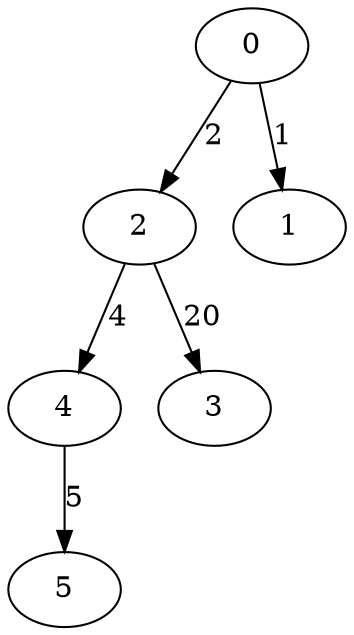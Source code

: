 digraph G {
trankdir=LR;
    0 -> 2 [label="2"];
    0 -> 1 [label="1"];
    2 -> 4 [label="4"];
    2 -> 3 [label="20"];
    4 -> 5 [label="5"];
}
